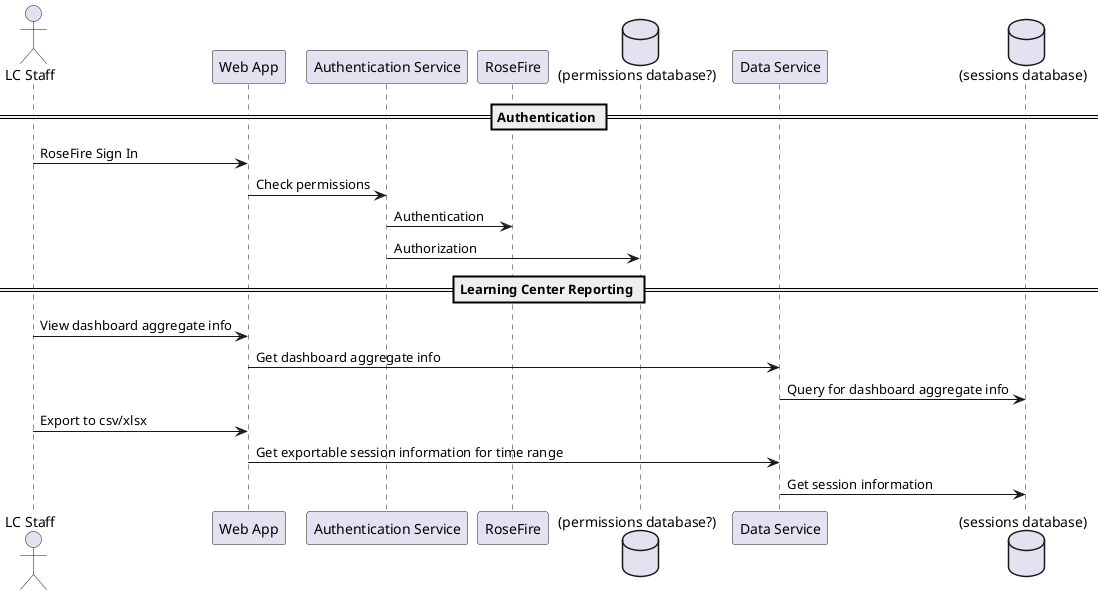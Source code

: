 @startuml Learning Center Reporting
actor "LC Staff"
participant "Web App"
participant "Authentication Service"
participant "RoseFire"
database "(permissions database?)"
participant "Data Service"
database "(sessions database)"
== Authentication ==
"LC Staff" -> "Web App": RoseFire Sign In
"Web App" -> "Authentication Service": Check permissions
"Authentication Service" -> "RoseFire": Authentication
"Authentication Service" -> "(permissions database?)": Authorization
== Learning Center Reporting == 
"LC Staff" -> "Web App": View dashboard aggregate info
"Web App" -> "Data Service": Get dashboard aggregate info
"Data Service" -> "(sessions database)": Query for dashboard aggregate info
"LC Staff" -> "Web App": Export to csv/xlsx
"Web App" -> "Data Service": Get exportable session information for time range
"Data Service" -> "(sessions database)": Get session information
@enduml